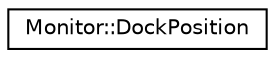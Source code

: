 digraph "类继承关系图"
{
  edge [fontname="Helvetica",fontsize="10",labelfontname="Helvetica",labelfontsize="10"];
  node [fontname="Helvetica",fontsize="10",shape=record];
  rankdir="LR";
  Node0 [label="Monitor::DockPosition",height=0.2,width=0.4,color="black", fillcolor="white", style="filled",URL="$struct_monitor_1_1_dock_position.html"];
}
